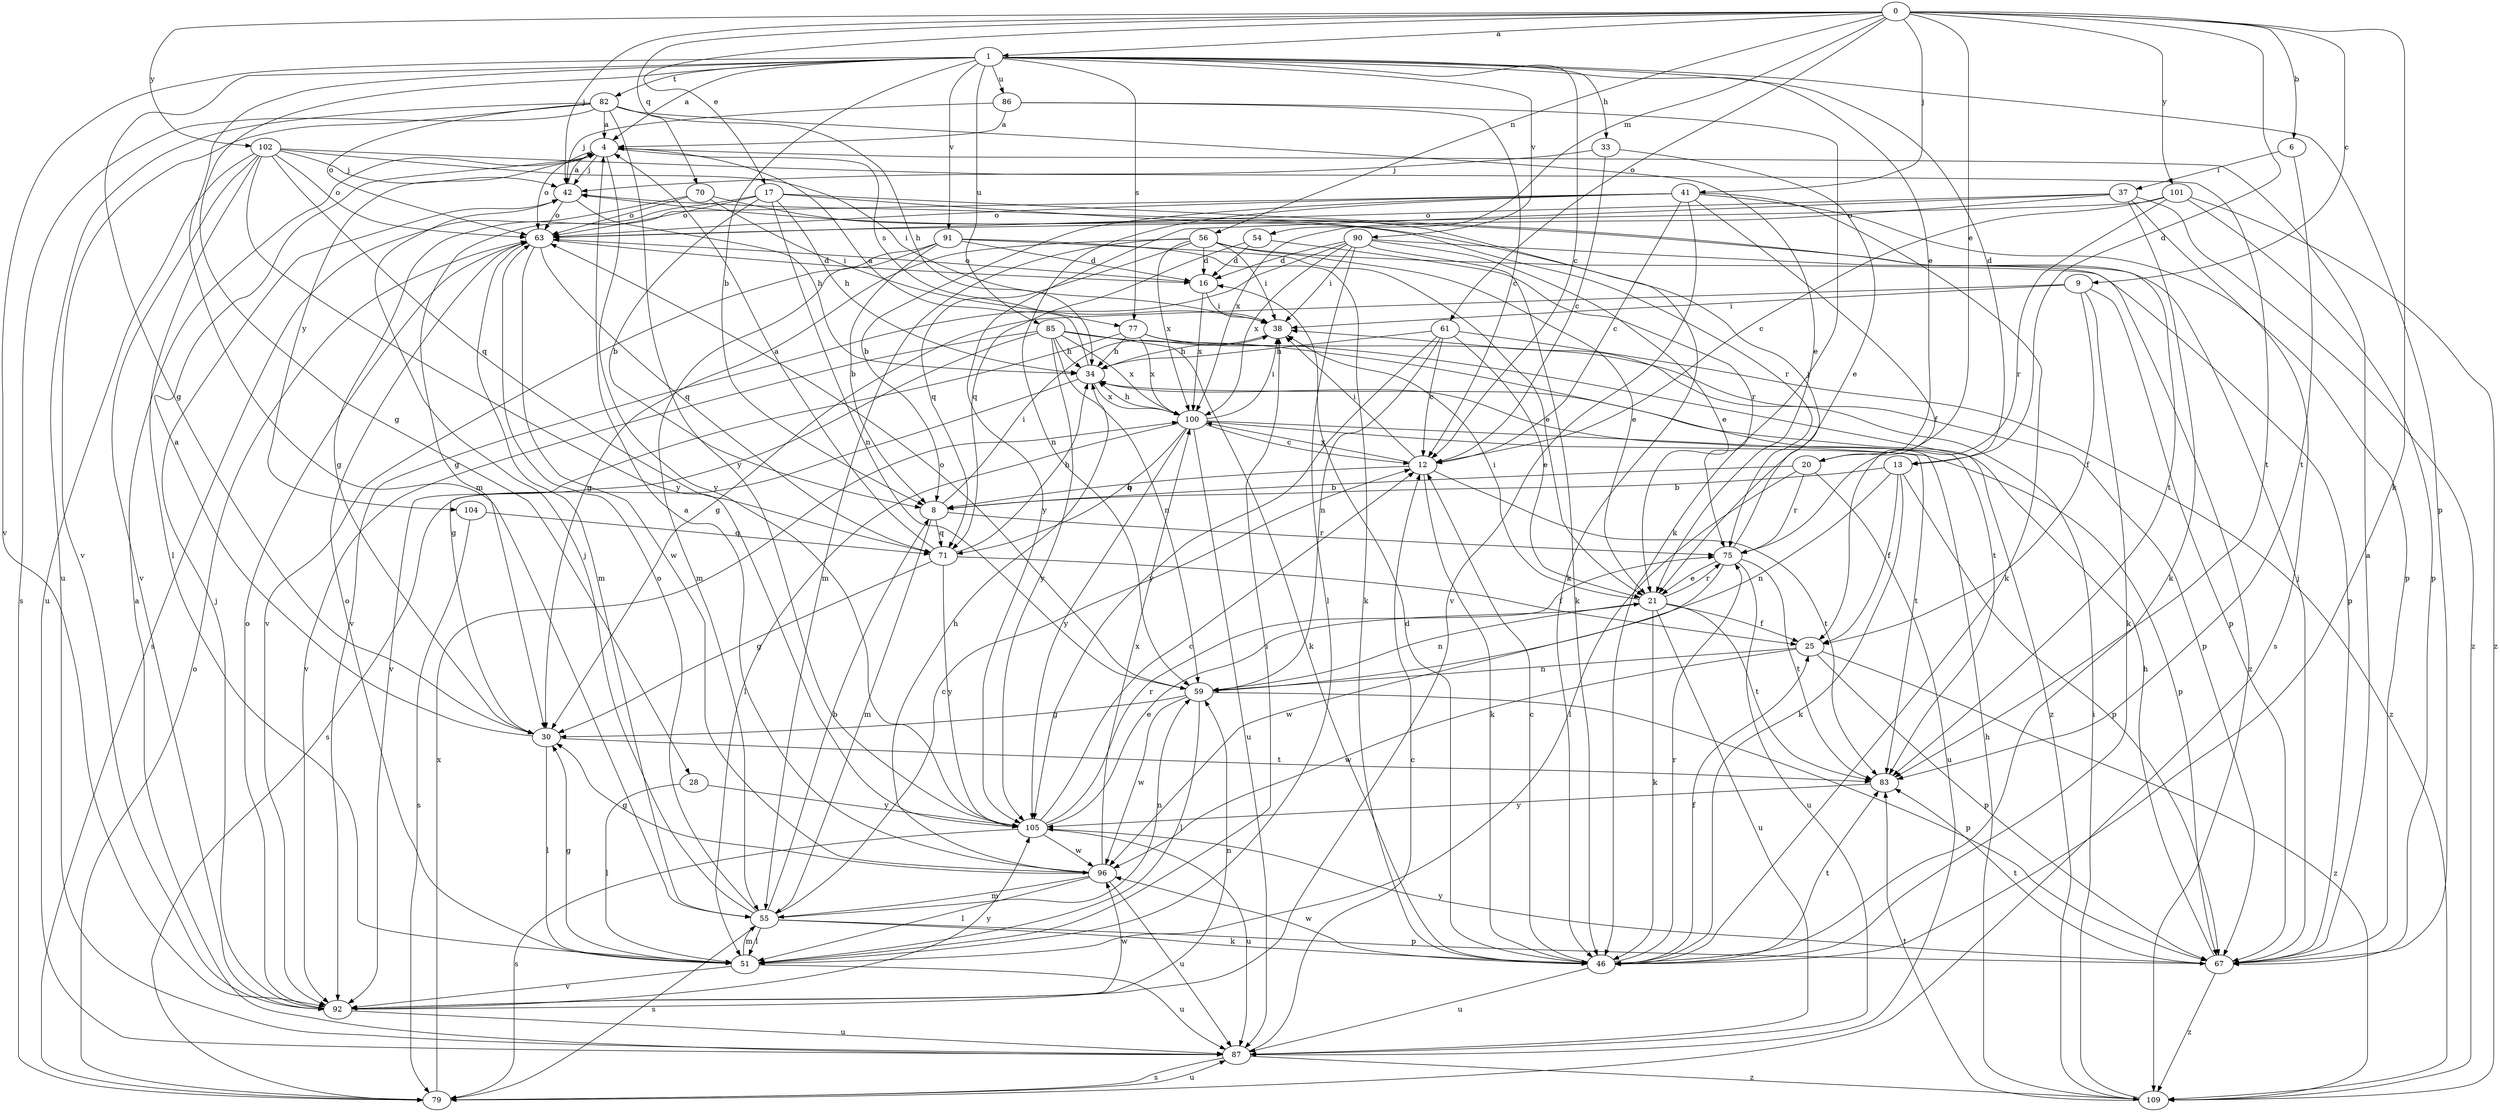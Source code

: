 strict digraph  {
0;
1;
4;
6;
8;
9;
12;
13;
16;
17;
20;
21;
25;
28;
30;
33;
34;
37;
38;
41;
42;
46;
51;
54;
55;
56;
59;
61;
63;
67;
70;
71;
75;
77;
79;
82;
83;
85;
86;
87;
90;
91;
92;
96;
100;
101;
102;
104;
105;
109;
0 -> 1  [label=a];
0 -> 6  [label=b];
0 -> 9  [label=c];
0 -> 13  [label=d];
0 -> 17  [label=e];
0 -> 20  [label=e];
0 -> 41  [label=j];
0 -> 42  [label=j];
0 -> 46  [label=k];
0 -> 54  [label=m];
0 -> 56  [label=n];
0 -> 61  [label=o];
0 -> 70  [label=q];
0 -> 101  [label=y];
0 -> 102  [label=y];
1 -> 4  [label=a];
1 -> 8  [label=b];
1 -> 12  [label=c];
1 -> 13  [label=d];
1 -> 20  [label=e];
1 -> 28  [label=g];
1 -> 30  [label=g];
1 -> 33  [label=h];
1 -> 55  [label=m];
1 -> 67  [label=p];
1 -> 77  [label=s];
1 -> 82  [label=t];
1 -> 85  [label=u];
1 -> 86  [label=u];
1 -> 90  [label=v];
1 -> 91  [label=v];
1 -> 92  [label=v];
4 -> 42  [label=j];
4 -> 63  [label=o];
4 -> 77  [label=s];
4 -> 104  [label=y];
4 -> 105  [label=y];
6 -> 37  [label=i];
6 -> 83  [label=t];
8 -> 38  [label=i];
8 -> 55  [label=m];
8 -> 71  [label=q];
8 -> 75  [label=r];
9 -> 25  [label=f];
9 -> 30  [label=g];
9 -> 38  [label=i];
9 -> 46  [label=k];
9 -> 67  [label=p];
12 -> 8  [label=b];
12 -> 38  [label=i];
12 -> 46  [label=k];
12 -> 83  [label=t];
12 -> 100  [label=x];
13 -> 8  [label=b];
13 -> 25  [label=f];
13 -> 46  [label=k];
13 -> 59  [label=n];
13 -> 67  [label=p];
16 -> 38  [label=i];
16 -> 63  [label=o];
16 -> 100  [label=x];
17 -> 8  [label=b];
17 -> 30  [label=g];
17 -> 34  [label=h];
17 -> 46  [label=k];
17 -> 59  [label=n];
17 -> 63  [label=o];
17 -> 83  [label=t];
20 -> 8  [label=b];
20 -> 51  [label=l];
20 -> 75  [label=r];
20 -> 87  [label=u];
21 -> 25  [label=f];
21 -> 38  [label=i];
21 -> 46  [label=k];
21 -> 59  [label=n];
21 -> 75  [label=r];
21 -> 83  [label=t];
21 -> 87  [label=u];
25 -> 59  [label=n];
25 -> 67  [label=p];
25 -> 96  [label=w];
25 -> 109  [label=z];
28 -> 51  [label=l];
28 -> 105  [label=y];
30 -> 4  [label=a];
30 -> 51  [label=l];
30 -> 83  [label=t];
33 -> 12  [label=c];
33 -> 21  [label=e];
33 -> 42  [label=j];
34 -> 4  [label=a];
34 -> 79  [label=s];
34 -> 100  [label=x];
37 -> 46  [label=k];
37 -> 63  [label=o];
37 -> 79  [label=s];
37 -> 100  [label=x];
37 -> 105  [label=y];
37 -> 109  [label=z];
38 -> 34  [label=h];
41 -> 8  [label=b];
41 -> 12  [label=c];
41 -> 25  [label=f];
41 -> 30  [label=g];
41 -> 46  [label=k];
41 -> 59  [label=n];
41 -> 63  [label=o];
41 -> 67  [label=p];
41 -> 92  [label=v];
42 -> 4  [label=a];
42 -> 34  [label=h];
42 -> 63  [label=o];
46 -> 12  [label=c];
46 -> 16  [label=d];
46 -> 25  [label=f];
46 -> 75  [label=r];
46 -> 83  [label=t];
46 -> 87  [label=u];
46 -> 96  [label=w];
51 -> 30  [label=g];
51 -> 38  [label=i];
51 -> 55  [label=m];
51 -> 63  [label=o];
51 -> 87  [label=u];
51 -> 92  [label=v];
54 -> 16  [label=d];
54 -> 71  [label=q];
54 -> 75  [label=r];
55 -> 8  [label=b];
55 -> 12  [label=c];
55 -> 42  [label=j];
55 -> 46  [label=k];
55 -> 51  [label=l];
55 -> 59  [label=n];
55 -> 63  [label=o];
55 -> 67  [label=p];
55 -> 79  [label=s];
56 -> 16  [label=d];
56 -> 21  [label=e];
56 -> 30  [label=g];
56 -> 38  [label=i];
56 -> 55  [label=m];
56 -> 67  [label=p];
56 -> 71  [label=q];
56 -> 100  [label=x];
59 -> 30  [label=g];
59 -> 51  [label=l];
59 -> 63  [label=o];
59 -> 67  [label=p];
59 -> 96  [label=w];
61 -> 12  [label=c];
61 -> 21  [label=e];
61 -> 34  [label=h];
61 -> 59  [label=n];
61 -> 105  [label=y];
61 -> 109  [label=z];
63 -> 16  [label=d];
63 -> 55  [label=m];
63 -> 71  [label=q];
63 -> 96  [label=w];
67 -> 4  [label=a];
67 -> 34  [label=h];
67 -> 42  [label=j];
67 -> 83  [label=t];
67 -> 105  [label=y];
67 -> 109  [label=z];
70 -> 38  [label=i];
70 -> 63  [label=o];
70 -> 75  [label=r];
70 -> 79  [label=s];
71 -> 4  [label=a];
71 -> 25  [label=f];
71 -> 30  [label=g];
71 -> 34  [label=h];
71 -> 105  [label=y];
75 -> 21  [label=e];
75 -> 42  [label=j];
75 -> 83  [label=t];
75 -> 87  [label=u];
75 -> 96  [label=w];
77 -> 34  [label=h];
77 -> 67  [label=p];
77 -> 92  [label=v];
77 -> 100  [label=x];
77 -> 109  [label=z];
79 -> 63  [label=o];
79 -> 87  [label=u];
79 -> 100  [label=x];
82 -> 4  [label=a];
82 -> 21  [label=e];
82 -> 34  [label=h];
82 -> 63  [label=o];
82 -> 79  [label=s];
82 -> 87  [label=u];
82 -> 92  [label=v];
82 -> 105  [label=y];
83 -> 105  [label=y];
85 -> 30  [label=g];
85 -> 34  [label=h];
85 -> 46  [label=k];
85 -> 59  [label=n];
85 -> 83  [label=t];
85 -> 92  [label=v];
85 -> 100  [label=x];
85 -> 105  [label=y];
86 -> 4  [label=a];
86 -> 12  [label=c];
86 -> 42  [label=j];
86 -> 46  [label=k];
87 -> 4  [label=a];
87 -> 12  [label=c];
87 -> 79  [label=s];
87 -> 109  [label=z];
90 -> 16  [label=d];
90 -> 21  [label=e];
90 -> 38  [label=i];
90 -> 46  [label=k];
90 -> 51  [label=l];
90 -> 92  [label=v];
90 -> 100  [label=x];
90 -> 109  [label=z];
91 -> 8  [label=b];
91 -> 16  [label=d];
91 -> 21  [label=e];
91 -> 46  [label=k];
91 -> 55  [label=m];
91 -> 92  [label=v];
92 -> 42  [label=j];
92 -> 59  [label=n];
92 -> 63  [label=o];
92 -> 87  [label=u];
92 -> 96  [label=w];
92 -> 105  [label=y];
96 -> 4  [label=a];
96 -> 30  [label=g];
96 -> 34  [label=h];
96 -> 51  [label=l];
96 -> 55  [label=m];
96 -> 87  [label=u];
96 -> 100  [label=x];
100 -> 12  [label=c];
100 -> 34  [label=h];
100 -> 38  [label=i];
100 -> 51  [label=l];
100 -> 67  [label=p];
100 -> 71  [label=q];
100 -> 83  [label=t];
100 -> 87  [label=u];
100 -> 105  [label=y];
101 -> 12  [label=c];
101 -> 63  [label=o];
101 -> 67  [label=p];
101 -> 75  [label=r];
101 -> 109  [label=z];
102 -> 38  [label=i];
102 -> 42  [label=j];
102 -> 51  [label=l];
102 -> 63  [label=o];
102 -> 71  [label=q];
102 -> 83  [label=t];
102 -> 87  [label=u];
102 -> 92  [label=v];
102 -> 105  [label=y];
104 -> 71  [label=q];
104 -> 79  [label=s];
105 -> 12  [label=c];
105 -> 21  [label=e];
105 -> 75  [label=r];
105 -> 79  [label=s];
105 -> 87  [label=u];
105 -> 96  [label=w];
109 -> 34  [label=h];
109 -> 38  [label=i];
109 -> 83  [label=t];
}
